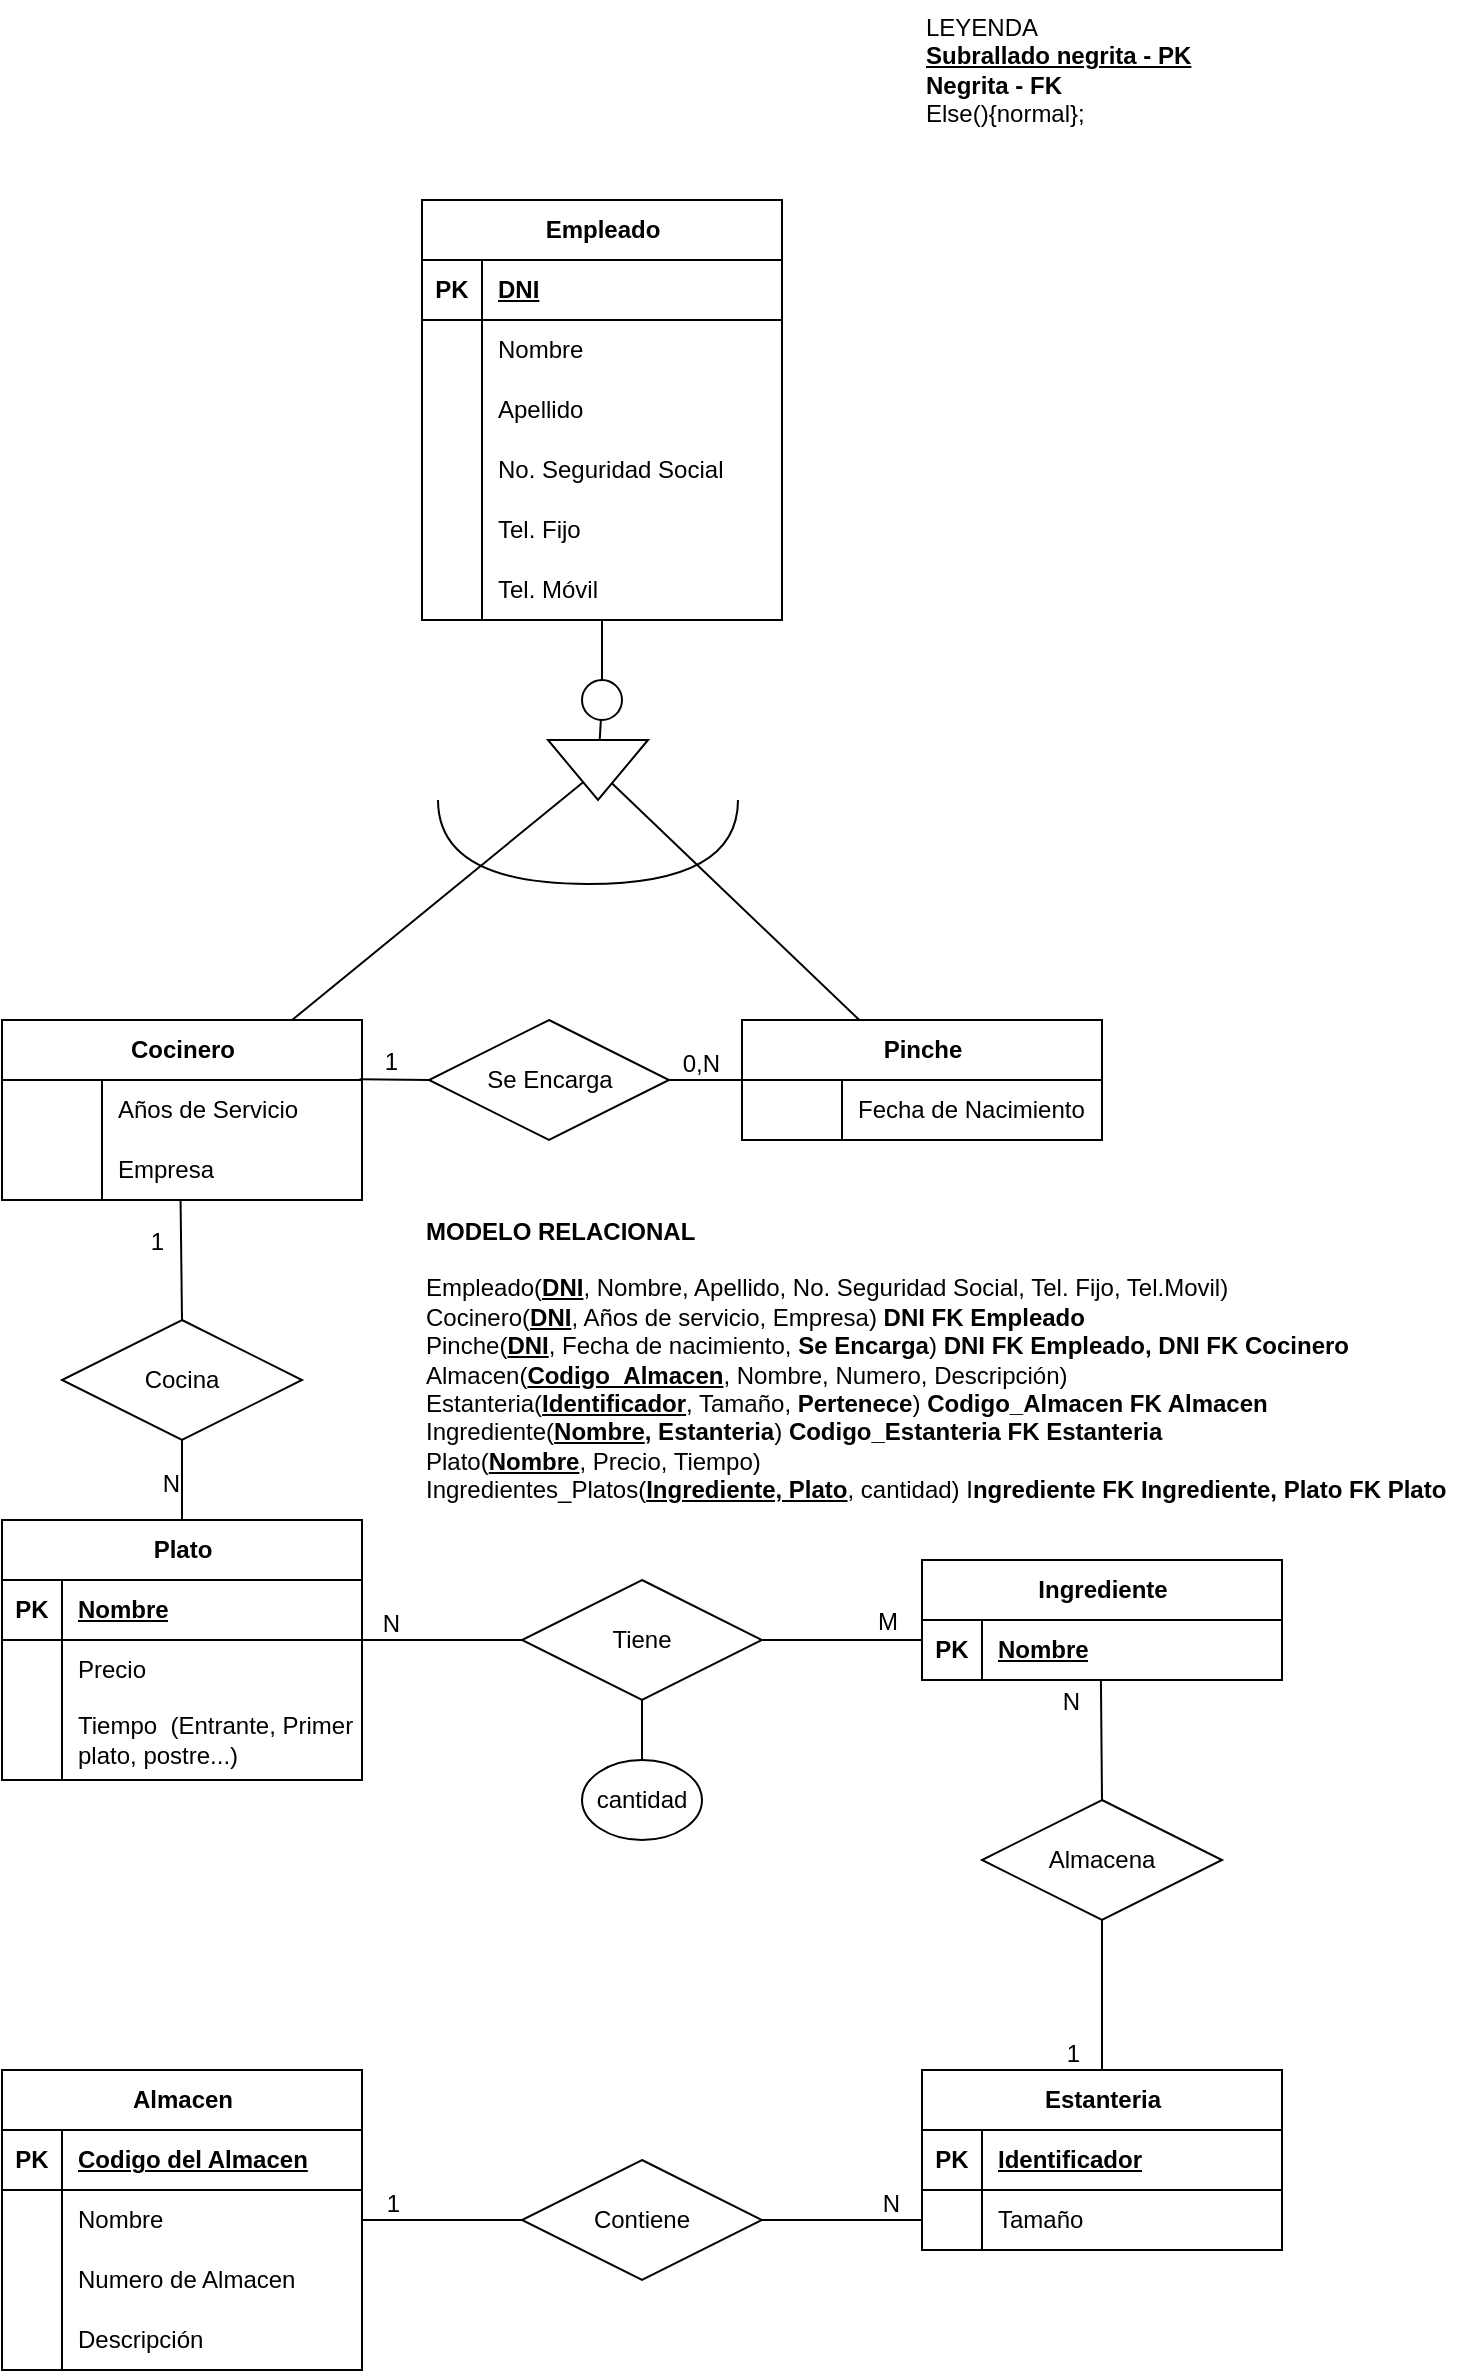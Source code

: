 <mxfile version="21.1.0" type="github">
  <diagram name="Página-1" id="swCvai6OrmGdCnfoRgow">
    <mxGraphModel dx="1838" dy="2133" grid="1" gridSize="10" guides="1" tooltips="1" connect="1" arrows="1" fold="1" page="1" pageScale="1" pageWidth="827" pageHeight="1169" math="0" shadow="0">
      <root>
        <mxCell id="0" />
        <mxCell id="1" parent="0" />
        <mxCell id="4As1T5OZp_PF-v-75TUl-1" value="Empleado" style="shape=table;startSize=30;container=1;collapsible=1;childLayout=tableLayout;fixedRows=1;rowLines=0;fontStyle=1;align=center;resizeLast=1;html=1;" parent="1" vertex="1">
          <mxGeometry x="290" y="70" width="180" height="210" as="geometry" />
        </mxCell>
        <mxCell id="4As1T5OZp_PF-v-75TUl-2" value="" style="shape=tableRow;horizontal=0;startSize=0;swimlaneHead=0;swimlaneBody=0;fillColor=none;collapsible=0;dropTarget=0;points=[[0,0.5],[1,0.5]];portConstraint=eastwest;top=0;left=0;right=0;bottom=1;" parent="4As1T5OZp_PF-v-75TUl-1" vertex="1">
          <mxGeometry y="30" width="180" height="30" as="geometry" />
        </mxCell>
        <mxCell id="4As1T5OZp_PF-v-75TUl-3" value="PK" style="shape=partialRectangle;connectable=0;fillColor=none;top=0;left=0;bottom=0;right=0;fontStyle=1;overflow=hidden;whiteSpace=wrap;html=1;" parent="4As1T5OZp_PF-v-75TUl-2" vertex="1">
          <mxGeometry width="30" height="30" as="geometry">
            <mxRectangle width="30" height="30" as="alternateBounds" />
          </mxGeometry>
        </mxCell>
        <mxCell id="4As1T5OZp_PF-v-75TUl-4" value="DNI" style="shape=partialRectangle;connectable=0;fillColor=none;top=0;left=0;bottom=0;right=0;align=left;spacingLeft=6;fontStyle=5;overflow=hidden;whiteSpace=wrap;html=1;" parent="4As1T5OZp_PF-v-75TUl-2" vertex="1">
          <mxGeometry x="30" width="150" height="30" as="geometry">
            <mxRectangle width="150" height="30" as="alternateBounds" />
          </mxGeometry>
        </mxCell>
        <mxCell id="4As1T5OZp_PF-v-75TUl-5" value="" style="shape=tableRow;horizontal=0;startSize=0;swimlaneHead=0;swimlaneBody=0;fillColor=none;collapsible=0;dropTarget=0;points=[[0,0.5],[1,0.5]];portConstraint=eastwest;top=0;left=0;right=0;bottom=0;" parent="4As1T5OZp_PF-v-75TUl-1" vertex="1">
          <mxGeometry y="60" width="180" height="30" as="geometry" />
        </mxCell>
        <mxCell id="4As1T5OZp_PF-v-75TUl-6" value="" style="shape=partialRectangle;connectable=0;fillColor=none;top=0;left=0;bottom=0;right=0;editable=1;overflow=hidden;whiteSpace=wrap;html=1;" parent="4As1T5OZp_PF-v-75TUl-5" vertex="1">
          <mxGeometry width="30" height="30" as="geometry">
            <mxRectangle width="30" height="30" as="alternateBounds" />
          </mxGeometry>
        </mxCell>
        <mxCell id="4As1T5OZp_PF-v-75TUl-7" value="Nombre" style="shape=partialRectangle;connectable=0;fillColor=none;top=0;left=0;bottom=0;right=0;align=left;spacingLeft=6;overflow=hidden;whiteSpace=wrap;html=1;" parent="4As1T5OZp_PF-v-75TUl-5" vertex="1">
          <mxGeometry x="30" width="150" height="30" as="geometry">
            <mxRectangle width="150" height="30" as="alternateBounds" />
          </mxGeometry>
        </mxCell>
        <mxCell id="4As1T5OZp_PF-v-75TUl-8" value="" style="shape=tableRow;horizontal=0;startSize=0;swimlaneHead=0;swimlaneBody=0;fillColor=none;collapsible=0;dropTarget=0;points=[[0,0.5],[1,0.5]];portConstraint=eastwest;top=0;left=0;right=0;bottom=0;" parent="4As1T5OZp_PF-v-75TUl-1" vertex="1">
          <mxGeometry y="90" width="180" height="30" as="geometry" />
        </mxCell>
        <mxCell id="4As1T5OZp_PF-v-75TUl-9" value="" style="shape=partialRectangle;connectable=0;fillColor=none;top=0;left=0;bottom=0;right=0;editable=1;overflow=hidden;whiteSpace=wrap;html=1;" parent="4As1T5OZp_PF-v-75TUl-8" vertex="1">
          <mxGeometry width="30" height="30" as="geometry">
            <mxRectangle width="30" height="30" as="alternateBounds" />
          </mxGeometry>
        </mxCell>
        <mxCell id="4As1T5OZp_PF-v-75TUl-10" value="Apellido" style="shape=partialRectangle;connectable=0;fillColor=none;top=0;left=0;bottom=0;right=0;align=left;spacingLeft=6;overflow=hidden;whiteSpace=wrap;html=1;" parent="4As1T5OZp_PF-v-75TUl-8" vertex="1">
          <mxGeometry x="30" width="150" height="30" as="geometry">
            <mxRectangle width="150" height="30" as="alternateBounds" />
          </mxGeometry>
        </mxCell>
        <mxCell id="4As1T5OZp_PF-v-75TUl-69" value="" style="shape=tableRow;horizontal=0;startSize=0;swimlaneHead=0;swimlaneBody=0;fillColor=none;collapsible=0;dropTarget=0;points=[[0,0.5],[1,0.5]];portConstraint=eastwest;top=0;left=0;right=0;bottom=0;" parent="4As1T5OZp_PF-v-75TUl-1" vertex="1">
          <mxGeometry y="120" width="180" height="30" as="geometry" />
        </mxCell>
        <mxCell id="4As1T5OZp_PF-v-75TUl-70" value="" style="shape=partialRectangle;connectable=0;fillColor=none;top=0;left=0;bottom=0;right=0;editable=1;overflow=hidden;whiteSpace=wrap;html=1;" parent="4As1T5OZp_PF-v-75TUl-69" vertex="1">
          <mxGeometry width="30" height="30" as="geometry">
            <mxRectangle width="30" height="30" as="alternateBounds" />
          </mxGeometry>
        </mxCell>
        <mxCell id="4As1T5OZp_PF-v-75TUl-71" value="No. Seguridad Social" style="shape=partialRectangle;connectable=0;fillColor=none;top=0;left=0;bottom=0;right=0;align=left;spacingLeft=6;overflow=hidden;whiteSpace=wrap;html=1;" parent="4As1T5OZp_PF-v-75TUl-69" vertex="1">
          <mxGeometry x="30" width="150" height="30" as="geometry">
            <mxRectangle width="150" height="30" as="alternateBounds" />
          </mxGeometry>
        </mxCell>
        <mxCell id="4As1T5OZp_PF-v-75TUl-72" value="" style="shape=tableRow;horizontal=0;startSize=0;swimlaneHead=0;swimlaneBody=0;fillColor=none;collapsible=0;dropTarget=0;points=[[0,0.5],[1,0.5]];portConstraint=eastwest;top=0;left=0;right=0;bottom=0;" parent="4As1T5OZp_PF-v-75TUl-1" vertex="1">
          <mxGeometry y="150" width="180" height="30" as="geometry" />
        </mxCell>
        <mxCell id="4As1T5OZp_PF-v-75TUl-73" value="" style="shape=partialRectangle;connectable=0;fillColor=none;top=0;left=0;bottom=0;right=0;editable=1;overflow=hidden;whiteSpace=wrap;html=1;" parent="4As1T5OZp_PF-v-75TUl-72" vertex="1">
          <mxGeometry width="30" height="30" as="geometry">
            <mxRectangle width="30" height="30" as="alternateBounds" />
          </mxGeometry>
        </mxCell>
        <mxCell id="4As1T5OZp_PF-v-75TUl-74" value="Tel. Fijo" style="shape=partialRectangle;connectable=0;fillColor=none;top=0;left=0;bottom=0;right=0;align=left;spacingLeft=6;overflow=hidden;whiteSpace=wrap;html=1;" parent="4As1T5OZp_PF-v-75TUl-72" vertex="1">
          <mxGeometry x="30" width="150" height="30" as="geometry">
            <mxRectangle width="150" height="30" as="alternateBounds" />
          </mxGeometry>
        </mxCell>
        <mxCell id="4As1T5OZp_PF-v-75TUl-11" value="" style="shape=tableRow;horizontal=0;startSize=0;swimlaneHead=0;swimlaneBody=0;fillColor=none;collapsible=0;dropTarget=0;points=[[0,0.5],[1,0.5]];portConstraint=eastwest;top=0;left=0;right=0;bottom=0;" parent="4As1T5OZp_PF-v-75TUl-1" vertex="1">
          <mxGeometry y="180" width="180" height="30" as="geometry" />
        </mxCell>
        <mxCell id="4As1T5OZp_PF-v-75TUl-12" value="" style="shape=partialRectangle;connectable=0;fillColor=none;top=0;left=0;bottom=0;right=0;editable=1;overflow=hidden;whiteSpace=wrap;html=1;" parent="4As1T5OZp_PF-v-75TUl-11" vertex="1">
          <mxGeometry width="30" height="30" as="geometry">
            <mxRectangle width="30" height="30" as="alternateBounds" />
          </mxGeometry>
        </mxCell>
        <mxCell id="4As1T5OZp_PF-v-75TUl-13" value="Tel. Móvil" style="shape=partialRectangle;connectable=0;fillColor=none;top=0;left=0;bottom=0;right=0;align=left;spacingLeft=6;overflow=hidden;whiteSpace=wrap;html=1;" parent="4As1T5OZp_PF-v-75TUl-11" vertex="1">
          <mxGeometry x="30" width="150" height="30" as="geometry">
            <mxRectangle width="150" height="30" as="alternateBounds" />
          </mxGeometry>
        </mxCell>
        <mxCell id="4As1T5OZp_PF-v-75TUl-14" value="Pinche" style="shape=table;startSize=30;container=1;collapsible=1;childLayout=tableLayout;fixedRows=1;rowLines=0;fontStyle=1;align=center;resizeLast=1;html=1;" parent="1" vertex="1">
          <mxGeometry x="450" y="480" width="180" height="60" as="geometry" />
        </mxCell>
        <mxCell id="4As1T5OZp_PF-v-75TUl-18" value="" style="shape=tableRow;horizontal=0;startSize=0;swimlaneHead=0;swimlaneBody=0;fillColor=none;collapsible=0;dropTarget=0;points=[[0,0.5],[1,0.5]];portConstraint=eastwest;top=0;left=0;right=0;bottom=0;" parent="4As1T5OZp_PF-v-75TUl-14" vertex="1">
          <mxGeometry y="30" width="180" height="30" as="geometry" />
        </mxCell>
        <mxCell id="4As1T5OZp_PF-v-75TUl-19" value="" style="shape=partialRectangle;connectable=0;fillColor=none;top=0;left=0;bottom=0;right=0;editable=1;overflow=hidden;whiteSpace=wrap;html=1;" parent="4As1T5OZp_PF-v-75TUl-18" vertex="1">
          <mxGeometry width="50" height="30" as="geometry">
            <mxRectangle width="50" height="30" as="alternateBounds" />
          </mxGeometry>
        </mxCell>
        <mxCell id="4As1T5OZp_PF-v-75TUl-20" value="Fecha de Nacimiento" style="shape=partialRectangle;connectable=0;fillColor=none;top=0;left=0;bottom=0;right=0;align=left;spacingLeft=6;overflow=hidden;whiteSpace=wrap;html=1;" parent="4As1T5OZp_PF-v-75TUl-18" vertex="1">
          <mxGeometry x="50" width="130" height="30" as="geometry">
            <mxRectangle width="130" height="30" as="alternateBounds" />
          </mxGeometry>
        </mxCell>
        <mxCell id="4As1T5OZp_PF-v-75TUl-27" value="Cocinero" style="shape=table;startSize=30;container=1;collapsible=1;childLayout=tableLayout;fixedRows=1;rowLines=0;fontStyle=1;align=center;resizeLast=1;html=1;" parent="1" vertex="1">
          <mxGeometry x="80" y="480" width="180" height="90" as="geometry" />
        </mxCell>
        <mxCell id="4As1T5OZp_PF-v-75TUl-31" value="" style="shape=tableRow;horizontal=0;startSize=0;swimlaneHead=0;swimlaneBody=0;fillColor=none;collapsible=0;dropTarget=0;points=[[0,0.5],[1,0.5]];portConstraint=eastwest;top=0;left=0;right=0;bottom=0;" parent="4As1T5OZp_PF-v-75TUl-27" vertex="1">
          <mxGeometry y="30" width="180" height="30" as="geometry" />
        </mxCell>
        <mxCell id="4As1T5OZp_PF-v-75TUl-32" value="" style="shape=partialRectangle;connectable=0;fillColor=none;top=0;left=0;bottom=0;right=0;editable=1;overflow=hidden;whiteSpace=wrap;html=1;" parent="4As1T5OZp_PF-v-75TUl-31" vertex="1">
          <mxGeometry width="50" height="30" as="geometry">
            <mxRectangle width="50" height="30" as="alternateBounds" />
          </mxGeometry>
        </mxCell>
        <mxCell id="4As1T5OZp_PF-v-75TUl-33" value="Años de Servicio" style="shape=partialRectangle;connectable=0;fillColor=none;top=0;left=0;bottom=0;right=0;align=left;spacingLeft=6;overflow=hidden;whiteSpace=wrap;html=1;" parent="4As1T5OZp_PF-v-75TUl-31" vertex="1">
          <mxGeometry x="50" width="130" height="30" as="geometry">
            <mxRectangle width="130" height="30" as="alternateBounds" />
          </mxGeometry>
        </mxCell>
        <mxCell id="4As1T5OZp_PF-v-75TUl-34" value="" style="shape=tableRow;horizontal=0;startSize=0;swimlaneHead=0;swimlaneBody=0;fillColor=none;collapsible=0;dropTarget=0;points=[[0,0.5],[1,0.5]];portConstraint=eastwest;top=0;left=0;right=0;bottom=0;" parent="4As1T5OZp_PF-v-75TUl-27" vertex="1">
          <mxGeometry y="60" width="180" height="30" as="geometry" />
        </mxCell>
        <mxCell id="4As1T5OZp_PF-v-75TUl-35" value="" style="shape=partialRectangle;connectable=0;fillColor=none;top=0;left=0;bottom=0;right=0;editable=1;overflow=hidden;whiteSpace=wrap;html=1;" parent="4As1T5OZp_PF-v-75TUl-34" vertex="1">
          <mxGeometry width="50" height="30" as="geometry">
            <mxRectangle width="50" height="30" as="alternateBounds" />
          </mxGeometry>
        </mxCell>
        <mxCell id="4As1T5OZp_PF-v-75TUl-36" value="Empresa" style="shape=partialRectangle;connectable=0;fillColor=none;top=0;left=0;bottom=0;right=0;align=left;spacingLeft=6;overflow=hidden;whiteSpace=wrap;html=1;" parent="4As1T5OZp_PF-v-75TUl-34" vertex="1">
          <mxGeometry x="50" width="130" height="30" as="geometry">
            <mxRectangle width="130" height="30" as="alternateBounds" />
          </mxGeometry>
        </mxCell>
        <mxCell id="4As1T5OZp_PF-v-75TUl-40" value="Plato" style="shape=table;startSize=30;container=1;collapsible=1;childLayout=tableLayout;fixedRows=1;rowLines=0;fontStyle=1;align=center;resizeLast=1;html=1;" parent="1" vertex="1">
          <mxGeometry x="80" y="730" width="180" height="130" as="geometry" />
        </mxCell>
        <mxCell id="4As1T5OZp_PF-v-75TUl-41" value="" style="shape=tableRow;horizontal=0;startSize=0;swimlaneHead=0;swimlaneBody=0;fillColor=none;collapsible=0;dropTarget=0;points=[[0,0.5],[1,0.5]];portConstraint=eastwest;top=0;left=0;right=0;bottom=1;" parent="4As1T5OZp_PF-v-75TUl-40" vertex="1">
          <mxGeometry y="30" width="180" height="30" as="geometry" />
        </mxCell>
        <mxCell id="4As1T5OZp_PF-v-75TUl-42" value="PK" style="shape=partialRectangle;connectable=0;fillColor=none;top=0;left=0;bottom=0;right=0;fontStyle=1;overflow=hidden;whiteSpace=wrap;html=1;" parent="4As1T5OZp_PF-v-75TUl-41" vertex="1">
          <mxGeometry width="30" height="30" as="geometry">
            <mxRectangle width="30" height="30" as="alternateBounds" />
          </mxGeometry>
        </mxCell>
        <mxCell id="4As1T5OZp_PF-v-75TUl-43" value="Nombre" style="shape=partialRectangle;connectable=0;fillColor=none;top=0;left=0;bottom=0;right=0;align=left;spacingLeft=6;fontStyle=5;overflow=hidden;whiteSpace=wrap;html=1;" parent="4As1T5OZp_PF-v-75TUl-41" vertex="1">
          <mxGeometry x="30" width="150" height="30" as="geometry">
            <mxRectangle width="150" height="30" as="alternateBounds" />
          </mxGeometry>
        </mxCell>
        <mxCell id="4As1T5OZp_PF-v-75TUl-44" value="" style="shape=tableRow;horizontal=0;startSize=0;swimlaneHead=0;swimlaneBody=0;fillColor=none;collapsible=0;dropTarget=0;points=[[0,0.5],[1,0.5]];portConstraint=eastwest;top=0;left=0;right=0;bottom=0;" parent="4As1T5OZp_PF-v-75TUl-40" vertex="1">
          <mxGeometry y="60" width="180" height="30" as="geometry" />
        </mxCell>
        <mxCell id="4As1T5OZp_PF-v-75TUl-45" value="" style="shape=partialRectangle;connectable=0;fillColor=none;top=0;left=0;bottom=0;right=0;editable=1;overflow=hidden;whiteSpace=wrap;html=1;" parent="4As1T5OZp_PF-v-75TUl-44" vertex="1">
          <mxGeometry width="30" height="30" as="geometry">
            <mxRectangle width="30" height="30" as="alternateBounds" />
          </mxGeometry>
        </mxCell>
        <mxCell id="4As1T5OZp_PF-v-75TUl-46" value="Precio" style="shape=partialRectangle;connectable=0;fillColor=none;top=0;left=0;bottom=0;right=0;align=left;spacingLeft=6;overflow=hidden;whiteSpace=wrap;html=1;" parent="4As1T5OZp_PF-v-75TUl-44" vertex="1">
          <mxGeometry x="30" width="150" height="30" as="geometry">
            <mxRectangle width="150" height="30" as="alternateBounds" />
          </mxGeometry>
        </mxCell>
        <mxCell id="4As1T5OZp_PF-v-75TUl-47" value="" style="shape=tableRow;horizontal=0;startSize=0;swimlaneHead=0;swimlaneBody=0;fillColor=none;collapsible=0;dropTarget=0;points=[[0,0.5],[1,0.5]];portConstraint=eastwest;top=0;left=0;right=0;bottom=0;" parent="4As1T5OZp_PF-v-75TUl-40" vertex="1">
          <mxGeometry y="90" width="180" height="40" as="geometry" />
        </mxCell>
        <mxCell id="4As1T5OZp_PF-v-75TUl-48" value="" style="shape=partialRectangle;connectable=0;fillColor=none;top=0;left=0;bottom=0;right=0;editable=1;overflow=hidden;whiteSpace=wrap;html=1;" parent="4As1T5OZp_PF-v-75TUl-47" vertex="1">
          <mxGeometry width="30" height="40" as="geometry">
            <mxRectangle width="30" height="40" as="alternateBounds" />
          </mxGeometry>
        </mxCell>
        <mxCell id="4As1T5OZp_PF-v-75TUl-49" value="Tiempo&amp;nbsp; (Entrante, Primer plato, postre...)" style="shape=partialRectangle;connectable=0;fillColor=none;top=0;left=0;bottom=0;right=0;align=left;spacingLeft=6;overflow=hidden;whiteSpace=wrap;html=1;" parent="4As1T5OZp_PF-v-75TUl-47" vertex="1">
          <mxGeometry x="30" width="150" height="40" as="geometry">
            <mxRectangle width="150" height="40" as="alternateBounds" />
          </mxGeometry>
        </mxCell>
        <mxCell id="4As1T5OZp_PF-v-75TUl-53" value="Ingrediente" style="shape=table;startSize=30;container=1;collapsible=1;childLayout=tableLayout;fixedRows=1;rowLines=0;fontStyle=1;align=center;resizeLast=1;html=1;" parent="1" vertex="1">
          <mxGeometry x="540" y="750" width="180" height="60" as="geometry" />
        </mxCell>
        <mxCell id="4As1T5OZp_PF-v-75TUl-54" value="" style="shape=tableRow;horizontal=0;startSize=0;swimlaneHead=0;swimlaneBody=0;fillColor=none;collapsible=0;dropTarget=0;points=[[0,0.5],[1,0.5]];portConstraint=eastwest;top=0;left=0;right=0;bottom=1;" parent="4As1T5OZp_PF-v-75TUl-53" vertex="1">
          <mxGeometry y="30" width="180" height="30" as="geometry" />
        </mxCell>
        <mxCell id="4As1T5OZp_PF-v-75TUl-55" value="PK" style="shape=partialRectangle;connectable=0;fillColor=none;top=0;left=0;bottom=0;right=0;fontStyle=1;overflow=hidden;whiteSpace=wrap;html=1;" parent="4As1T5OZp_PF-v-75TUl-54" vertex="1">
          <mxGeometry width="30" height="30" as="geometry">
            <mxRectangle width="30" height="30" as="alternateBounds" />
          </mxGeometry>
        </mxCell>
        <mxCell id="4As1T5OZp_PF-v-75TUl-56" value="Nombre" style="shape=partialRectangle;connectable=0;fillColor=none;top=0;left=0;bottom=0;right=0;align=left;spacingLeft=6;fontStyle=5;overflow=hidden;whiteSpace=wrap;html=1;" parent="4As1T5OZp_PF-v-75TUl-54" vertex="1">
          <mxGeometry x="30" width="150" height="30" as="geometry">
            <mxRectangle width="150" height="30" as="alternateBounds" />
          </mxGeometry>
        </mxCell>
        <mxCell id="4As1T5OZp_PF-v-75TUl-87" value="Se Encarga" style="shape=rhombus;perimeter=rhombusPerimeter;whiteSpace=wrap;html=1;align=center;" parent="1" vertex="1">
          <mxGeometry x="293.5" y="480" width="120" height="60" as="geometry" />
        </mxCell>
        <mxCell id="4As1T5OZp_PF-v-75TUl-88" value="" style="endArrow=none;html=1;rounded=0;exitX=1;exitY=0.5;exitDx=0;exitDy=0;" parent="1" source="4As1T5OZp_PF-v-75TUl-87" target="4As1T5OZp_PF-v-75TUl-14" edge="1">
          <mxGeometry relative="1" as="geometry">
            <mxPoint x="240" y="630" as="sourcePoint" />
            <mxPoint x="450" y="540" as="targetPoint" />
          </mxGeometry>
        </mxCell>
        <mxCell id="4As1T5OZp_PF-v-75TUl-89" value="0,N" style="resizable=0;html=1;whiteSpace=wrap;align=right;verticalAlign=bottom;" parent="4As1T5OZp_PF-v-75TUl-88" connectable="0" vertex="1">
          <mxGeometry x="1" relative="1" as="geometry">
            <mxPoint x="-10" as="offset" />
          </mxGeometry>
        </mxCell>
        <mxCell id="4As1T5OZp_PF-v-75TUl-90" value="" style="endArrow=none;html=1;rounded=0;entryX=0.993;entryY=-0.011;entryDx=0;entryDy=0;entryPerimeter=0;exitX=0;exitY=0.5;exitDx=0;exitDy=0;" parent="1" source="4As1T5OZp_PF-v-75TUl-87" target="4As1T5OZp_PF-v-75TUl-31" edge="1">
          <mxGeometry relative="1" as="geometry">
            <mxPoint x="240" y="630" as="sourcePoint" />
            <mxPoint x="400" y="630" as="targetPoint" />
          </mxGeometry>
        </mxCell>
        <mxCell id="4As1T5OZp_PF-v-75TUl-91" value="1" style="resizable=0;html=1;whiteSpace=wrap;align=right;verticalAlign=bottom;" parent="4As1T5OZp_PF-v-75TUl-90" connectable="0" vertex="1">
          <mxGeometry x="1" relative="1" as="geometry">
            <mxPoint x="21" as="offset" />
          </mxGeometry>
        </mxCell>
        <mxCell id="4As1T5OZp_PF-v-75TUl-95" value="Cocina" style="shape=rhombus;perimeter=rhombusPerimeter;whiteSpace=wrap;html=1;align=center;" parent="1" vertex="1">
          <mxGeometry x="110" y="630" width="120" height="60" as="geometry" />
        </mxCell>
        <mxCell id="4As1T5OZp_PF-v-75TUl-96" value="" style="endArrow=none;html=1;rounded=0;entryX=0.496;entryY=0.989;entryDx=0;entryDy=0;entryPerimeter=0;exitX=0.5;exitY=0;exitDx=0;exitDy=0;" parent="1" source="4As1T5OZp_PF-v-75TUl-95" target="4As1T5OZp_PF-v-75TUl-34" edge="1">
          <mxGeometry relative="1" as="geometry">
            <mxPoint x="250" y="630" as="sourcePoint" />
            <mxPoint x="410" y="630" as="targetPoint" />
          </mxGeometry>
        </mxCell>
        <mxCell id="4As1T5OZp_PF-v-75TUl-97" value="1" style="resizable=0;html=1;whiteSpace=wrap;align=right;verticalAlign=bottom;" parent="4As1T5OZp_PF-v-75TUl-96" connectable="0" vertex="1">
          <mxGeometry x="1" relative="1" as="geometry">
            <mxPoint x="-7" y="30" as="offset" />
          </mxGeometry>
        </mxCell>
        <mxCell id="4As1T5OZp_PF-v-75TUl-98" value="" style="endArrow=none;html=1;rounded=0;entryX=0.5;entryY=0;entryDx=0;entryDy=0;" parent="1" target="4As1T5OZp_PF-v-75TUl-40" edge="1">
          <mxGeometry relative="1" as="geometry">
            <mxPoint x="170" y="690" as="sourcePoint" />
            <mxPoint x="330" y="620" as="targetPoint" />
          </mxGeometry>
        </mxCell>
        <mxCell id="4As1T5OZp_PF-v-75TUl-99" value="N" style="resizable=0;html=1;whiteSpace=wrap;align=right;verticalAlign=bottom;" parent="4As1T5OZp_PF-v-75TUl-98" connectable="0" vertex="1">
          <mxGeometry x="1" relative="1" as="geometry">
            <mxPoint y="-10" as="offset" />
          </mxGeometry>
        </mxCell>
        <mxCell id="4As1T5OZp_PF-v-75TUl-100" value="Tiene" style="shape=rhombus;perimeter=rhombusPerimeter;whiteSpace=wrap;html=1;align=center;" parent="1" vertex="1">
          <mxGeometry x="340" y="760" width="120" height="60" as="geometry" />
        </mxCell>
        <mxCell id="4As1T5OZp_PF-v-75TUl-105" value="cantidad" style="ellipse;whiteSpace=wrap;html=1;" parent="1" vertex="1">
          <mxGeometry x="370" y="850" width="60" height="40" as="geometry" />
        </mxCell>
        <mxCell id="4As1T5OZp_PF-v-75TUl-108" value="" style="endArrow=none;html=1;rounded=0;entryX=0.5;entryY=1;entryDx=0;entryDy=0;exitX=0.5;exitY=0;exitDx=0;exitDy=0;" parent="1" source="4As1T5OZp_PF-v-75TUl-105" target="4As1T5OZp_PF-v-75TUl-100" edge="1">
          <mxGeometry relative="1" as="geometry">
            <mxPoint x="150" y="810" as="sourcePoint" />
            <mxPoint x="310" y="810" as="targetPoint" />
          </mxGeometry>
        </mxCell>
        <mxCell id="4As1T5OZp_PF-v-75TUl-109" value="" style="endArrow=none;html=1;rounded=0;entryX=1.001;entryY=1;entryDx=0;entryDy=0;entryPerimeter=0;exitX=0;exitY=0.5;exitDx=0;exitDy=0;" parent="1" source="4As1T5OZp_PF-v-75TUl-100" target="4As1T5OZp_PF-v-75TUl-41" edge="1">
          <mxGeometry relative="1" as="geometry">
            <mxPoint x="150" y="630" as="sourcePoint" />
            <mxPoint x="310" y="630" as="targetPoint" />
          </mxGeometry>
        </mxCell>
        <mxCell id="4As1T5OZp_PF-v-75TUl-110" value="N" style="resizable=0;html=1;whiteSpace=wrap;align=right;verticalAlign=bottom;" parent="4As1T5OZp_PF-v-75TUl-109" connectable="0" vertex="1">
          <mxGeometry x="1" relative="1" as="geometry">
            <mxPoint x="20" as="offset" />
          </mxGeometry>
        </mxCell>
        <mxCell id="4As1T5OZp_PF-v-75TUl-111" value="" style="endArrow=none;html=1;rounded=0;entryX=0;entryY=0.333;entryDx=0;entryDy=0;entryPerimeter=0;exitX=1;exitY=0.5;exitDx=0;exitDy=0;" parent="1" source="4As1T5OZp_PF-v-75TUl-100" edge="1">
          <mxGeometry relative="1" as="geometry">
            <mxPoint x="150" y="630" as="sourcePoint" />
            <mxPoint x="540" y="789.99" as="targetPoint" />
          </mxGeometry>
        </mxCell>
        <mxCell id="4As1T5OZp_PF-v-75TUl-112" value="M" style="resizable=0;html=1;whiteSpace=wrap;align=right;verticalAlign=bottom;" parent="4As1T5OZp_PF-v-75TUl-111" connectable="0" vertex="1">
          <mxGeometry x="1" relative="1" as="geometry">
            <mxPoint x="-10" as="offset" />
          </mxGeometry>
        </mxCell>
        <mxCell id="4As1T5OZp_PF-v-75TUl-126" value="Almacen" style="shape=table;startSize=30;container=1;collapsible=1;childLayout=tableLayout;fixedRows=1;rowLines=0;fontStyle=1;align=center;resizeLast=1;html=1;" parent="1" vertex="1">
          <mxGeometry x="80" y="1005" width="180" height="150" as="geometry" />
        </mxCell>
        <mxCell id="4As1T5OZp_PF-v-75TUl-127" value="" style="shape=tableRow;horizontal=0;startSize=0;swimlaneHead=0;swimlaneBody=0;fillColor=none;collapsible=0;dropTarget=0;points=[[0,0.5],[1,0.5]];portConstraint=eastwest;top=0;left=0;right=0;bottom=1;" parent="4As1T5OZp_PF-v-75TUl-126" vertex="1">
          <mxGeometry y="30" width="180" height="30" as="geometry" />
        </mxCell>
        <mxCell id="4As1T5OZp_PF-v-75TUl-128" value="PK" style="shape=partialRectangle;connectable=0;fillColor=none;top=0;left=0;bottom=0;right=0;fontStyle=1;overflow=hidden;whiteSpace=wrap;html=1;" parent="4As1T5OZp_PF-v-75TUl-127" vertex="1">
          <mxGeometry width="30" height="30" as="geometry">
            <mxRectangle width="30" height="30" as="alternateBounds" />
          </mxGeometry>
        </mxCell>
        <mxCell id="4As1T5OZp_PF-v-75TUl-129" value="Codigo del Almacen" style="shape=partialRectangle;connectable=0;fillColor=none;top=0;left=0;bottom=0;right=0;align=left;spacingLeft=6;fontStyle=5;overflow=hidden;whiteSpace=wrap;html=1;" parent="4As1T5OZp_PF-v-75TUl-127" vertex="1">
          <mxGeometry x="30" width="150" height="30" as="geometry">
            <mxRectangle width="150" height="30" as="alternateBounds" />
          </mxGeometry>
        </mxCell>
        <mxCell id="4As1T5OZp_PF-v-75TUl-130" value="" style="shape=tableRow;horizontal=0;startSize=0;swimlaneHead=0;swimlaneBody=0;fillColor=none;collapsible=0;dropTarget=0;points=[[0,0.5],[1,0.5]];portConstraint=eastwest;top=0;left=0;right=0;bottom=0;" parent="4As1T5OZp_PF-v-75TUl-126" vertex="1">
          <mxGeometry y="60" width="180" height="30" as="geometry" />
        </mxCell>
        <mxCell id="4As1T5OZp_PF-v-75TUl-131" value="" style="shape=partialRectangle;connectable=0;fillColor=none;top=0;left=0;bottom=0;right=0;editable=1;overflow=hidden;whiteSpace=wrap;html=1;" parent="4As1T5OZp_PF-v-75TUl-130" vertex="1">
          <mxGeometry width="30" height="30" as="geometry">
            <mxRectangle width="30" height="30" as="alternateBounds" />
          </mxGeometry>
        </mxCell>
        <mxCell id="4As1T5OZp_PF-v-75TUl-132" value="Nombre" style="shape=partialRectangle;connectable=0;fillColor=none;top=0;left=0;bottom=0;right=0;align=left;spacingLeft=6;overflow=hidden;whiteSpace=wrap;html=1;" parent="4As1T5OZp_PF-v-75TUl-130" vertex="1">
          <mxGeometry x="30" width="150" height="30" as="geometry">
            <mxRectangle width="150" height="30" as="alternateBounds" />
          </mxGeometry>
        </mxCell>
        <mxCell id="4As1T5OZp_PF-v-75TUl-133" value="" style="shape=tableRow;horizontal=0;startSize=0;swimlaneHead=0;swimlaneBody=0;fillColor=none;collapsible=0;dropTarget=0;points=[[0,0.5],[1,0.5]];portConstraint=eastwest;top=0;left=0;right=0;bottom=0;" parent="4As1T5OZp_PF-v-75TUl-126" vertex="1">
          <mxGeometry y="90" width="180" height="30" as="geometry" />
        </mxCell>
        <mxCell id="4As1T5OZp_PF-v-75TUl-134" value="" style="shape=partialRectangle;connectable=0;fillColor=none;top=0;left=0;bottom=0;right=0;editable=1;overflow=hidden;whiteSpace=wrap;html=1;" parent="4As1T5OZp_PF-v-75TUl-133" vertex="1">
          <mxGeometry width="30" height="30" as="geometry">
            <mxRectangle width="30" height="30" as="alternateBounds" />
          </mxGeometry>
        </mxCell>
        <mxCell id="4As1T5OZp_PF-v-75TUl-135" value="Numero de Almacen" style="shape=partialRectangle;connectable=0;fillColor=none;top=0;left=0;bottom=0;right=0;align=left;spacingLeft=6;overflow=hidden;whiteSpace=wrap;html=1;" parent="4As1T5OZp_PF-v-75TUl-133" vertex="1">
          <mxGeometry x="30" width="150" height="30" as="geometry">
            <mxRectangle width="150" height="30" as="alternateBounds" />
          </mxGeometry>
        </mxCell>
        <mxCell id="4As1T5OZp_PF-v-75TUl-136" value="" style="shape=tableRow;horizontal=0;startSize=0;swimlaneHead=0;swimlaneBody=0;fillColor=none;collapsible=0;dropTarget=0;points=[[0,0.5],[1,0.5]];portConstraint=eastwest;top=0;left=0;right=0;bottom=0;" parent="4As1T5OZp_PF-v-75TUl-126" vertex="1">
          <mxGeometry y="120" width="180" height="30" as="geometry" />
        </mxCell>
        <mxCell id="4As1T5OZp_PF-v-75TUl-137" value="" style="shape=partialRectangle;connectable=0;fillColor=none;top=0;left=0;bottom=0;right=0;editable=1;overflow=hidden;whiteSpace=wrap;html=1;" parent="4As1T5OZp_PF-v-75TUl-136" vertex="1">
          <mxGeometry width="30" height="30" as="geometry">
            <mxRectangle width="30" height="30" as="alternateBounds" />
          </mxGeometry>
        </mxCell>
        <mxCell id="4As1T5OZp_PF-v-75TUl-138" value="Descripción" style="shape=partialRectangle;connectable=0;fillColor=none;top=0;left=0;bottom=0;right=0;align=left;spacingLeft=6;overflow=hidden;whiteSpace=wrap;html=1;" parent="4As1T5OZp_PF-v-75TUl-136" vertex="1">
          <mxGeometry x="30" width="150" height="30" as="geometry">
            <mxRectangle width="150" height="30" as="alternateBounds" />
          </mxGeometry>
        </mxCell>
        <mxCell id="4As1T5OZp_PF-v-75TUl-139" value="Estanteria" style="shape=table;startSize=30;container=1;collapsible=1;childLayout=tableLayout;fixedRows=1;rowLines=0;fontStyle=1;align=center;resizeLast=1;html=1;" parent="1" vertex="1">
          <mxGeometry x="540" y="1005" width="180" height="90" as="geometry" />
        </mxCell>
        <mxCell id="4As1T5OZp_PF-v-75TUl-140" value="" style="shape=tableRow;horizontal=0;startSize=0;swimlaneHead=0;swimlaneBody=0;fillColor=none;collapsible=0;dropTarget=0;points=[[0,0.5],[1,0.5]];portConstraint=eastwest;top=0;left=0;right=0;bottom=1;" parent="4As1T5OZp_PF-v-75TUl-139" vertex="1">
          <mxGeometry y="30" width="180" height="30" as="geometry" />
        </mxCell>
        <mxCell id="4As1T5OZp_PF-v-75TUl-141" value="PK" style="shape=partialRectangle;connectable=0;fillColor=none;top=0;left=0;bottom=0;right=0;fontStyle=1;overflow=hidden;whiteSpace=wrap;html=1;" parent="4As1T5OZp_PF-v-75TUl-140" vertex="1">
          <mxGeometry width="30" height="30" as="geometry">
            <mxRectangle width="30" height="30" as="alternateBounds" />
          </mxGeometry>
        </mxCell>
        <mxCell id="4As1T5OZp_PF-v-75TUl-142" value="Identificador" style="shape=partialRectangle;connectable=0;fillColor=none;top=0;left=0;bottom=0;right=0;align=left;spacingLeft=6;fontStyle=5;overflow=hidden;whiteSpace=wrap;html=1;" parent="4As1T5OZp_PF-v-75TUl-140" vertex="1">
          <mxGeometry x="30" width="150" height="30" as="geometry">
            <mxRectangle width="150" height="30" as="alternateBounds" />
          </mxGeometry>
        </mxCell>
        <mxCell id="4As1T5OZp_PF-v-75TUl-143" value="" style="shape=tableRow;horizontal=0;startSize=0;swimlaneHead=0;swimlaneBody=0;fillColor=none;collapsible=0;dropTarget=0;points=[[0,0.5],[1,0.5]];portConstraint=eastwest;top=0;left=0;right=0;bottom=0;" parent="4As1T5OZp_PF-v-75TUl-139" vertex="1">
          <mxGeometry y="60" width="180" height="30" as="geometry" />
        </mxCell>
        <mxCell id="4As1T5OZp_PF-v-75TUl-144" value="" style="shape=partialRectangle;connectable=0;fillColor=none;top=0;left=0;bottom=0;right=0;editable=1;overflow=hidden;whiteSpace=wrap;html=1;" parent="4As1T5OZp_PF-v-75TUl-143" vertex="1">
          <mxGeometry width="30" height="30" as="geometry">
            <mxRectangle width="30" height="30" as="alternateBounds" />
          </mxGeometry>
        </mxCell>
        <mxCell id="4As1T5OZp_PF-v-75TUl-145" value="Tamaño" style="shape=partialRectangle;connectable=0;fillColor=none;top=0;left=0;bottom=0;right=0;align=left;spacingLeft=6;overflow=hidden;whiteSpace=wrap;html=1;" parent="4As1T5OZp_PF-v-75TUl-143" vertex="1">
          <mxGeometry x="30" width="150" height="30" as="geometry">
            <mxRectangle width="150" height="30" as="alternateBounds" />
          </mxGeometry>
        </mxCell>
        <mxCell id="4As1T5OZp_PF-v-75TUl-165" value="Contiene" style="shape=rhombus;perimeter=rhombusPerimeter;whiteSpace=wrap;html=1;align=center;" parent="1" vertex="1">
          <mxGeometry x="340" y="1050" width="120" height="60" as="geometry" />
        </mxCell>
        <mxCell id="4As1T5OZp_PF-v-75TUl-166" value="" style="endArrow=none;html=1;rounded=0;entryX=1;entryY=0.5;entryDx=0;entryDy=0;exitX=0;exitY=0.5;exitDx=0;exitDy=0;" parent="1" source="4As1T5OZp_PF-v-75TUl-165" target="4As1T5OZp_PF-v-75TUl-130" edge="1">
          <mxGeometry relative="1" as="geometry">
            <mxPoint x="240" y="920" as="sourcePoint" />
            <mxPoint x="400" y="920" as="targetPoint" />
          </mxGeometry>
        </mxCell>
        <mxCell id="4As1T5OZp_PF-v-75TUl-167" value="1" style="resizable=0;html=1;whiteSpace=wrap;align=right;verticalAlign=bottom;" parent="4As1T5OZp_PF-v-75TUl-166" connectable="0" vertex="1">
          <mxGeometry x="1" relative="1" as="geometry">
            <mxPoint x="20" as="offset" />
          </mxGeometry>
        </mxCell>
        <mxCell id="4As1T5OZp_PF-v-75TUl-169" value="" style="endArrow=none;html=1;rounded=0;entryX=0;entryY=0.5;entryDx=0;entryDy=0;exitX=1;exitY=0.5;exitDx=0;exitDy=0;" parent="1" source="4As1T5OZp_PF-v-75TUl-165" target="4As1T5OZp_PF-v-75TUl-143" edge="1">
          <mxGeometry relative="1" as="geometry">
            <mxPoint x="300" y="980" as="sourcePoint" />
            <mxPoint x="460" y="980" as="targetPoint" />
          </mxGeometry>
        </mxCell>
        <mxCell id="4As1T5OZp_PF-v-75TUl-170" value="N" style="resizable=0;html=1;whiteSpace=wrap;align=right;verticalAlign=bottom;" parent="4As1T5OZp_PF-v-75TUl-169" connectable="0" vertex="1">
          <mxGeometry x="1" relative="1" as="geometry">
            <mxPoint x="-10" as="offset" />
          </mxGeometry>
        </mxCell>
        <mxCell id="4As1T5OZp_PF-v-75TUl-171" value="Almacena" style="shape=rhombus;perimeter=rhombusPerimeter;whiteSpace=wrap;html=1;align=center;" parent="1" vertex="1">
          <mxGeometry x="570" y="870" width="120" height="60" as="geometry" />
        </mxCell>
        <mxCell id="4As1T5OZp_PF-v-75TUl-178" value="" style="endArrow=none;html=1;rounded=0;entryX=0.497;entryY=0.999;entryDx=0;entryDy=0;entryPerimeter=0;exitX=0.5;exitY=0;exitDx=0;exitDy=0;" parent="1" source="4As1T5OZp_PF-v-75TUl-171" edge="1">
          <mxGeometry relative="1" as="geometry">
            <mxPoint x="380" y="850" as="sourcePoint" />
            <mxPoint x="629.46" y="809.97" as="targetPoint" />
          </mxGeometry>
        </mxCell>
        <mxCell id="4As1T5OZp_PF-v-75TUl-179" value="N" style="resizable=0;html=1;whiteSpace=wrap;align=right;verticalAlign=bottom;" parent="4As1T5OZp_PF-v-75TUl-178" connectable="0" vertex="1">
          <mxGeometry x="1" relative="1" as="geometry">
            <mxPoint x="-9" y="19" as="offset" />
          </mxGeometry>
        </mxCell>
        <mxCell id="4As1T5OZp_PF-v-75TUl-180" value="" style="endArrow=none;html=1;rounded=0;entryX=0.5;entryY=0;entryDx=0;entryDy=0;exitX=0.5;exitY=1;exitDx=0;exitDy=0;" parent="1" source="4As1T5OZp_PF-v-75TUl-171" target="4As1T5OZp_PF-v-75TUl-139" edge="1">
          <mxGeometry relative="1" as="geometry">
            <mxPoint x="380" y="850" as="sourcePoint" />
            <mxPoint x="540" y="850" as="targetPoint" />
          </mxGeometry>
        </mxCell>
        <mxCell id="4As1T5OZp_PF-v-75TUl-181" value="1" style="resizable=0;html=1;whiteSpace=wrap;align=right;verticalAlign=bottom;" parent="4As1T5OZp_PF-v-75TUl-180" connectable="0" vertex="1">
          <mxGeometry x="1" relative="1" as="geometry">
            <mxPoint x="-10" as="offset" />
          </mxGeometry>
        </mxCell>
        <mxCell id="K-fQfrfn2zqmQrda99Ye-1" value="" style="triangle;whiteSpace=wrap;html=1;rotation=90;" parent="1" vertex="1">
          <mxGeometry x="363" y="330" width="30" height="50" as="geometry" />
        </mxCell>
        <mxCell id="K-fQfrfn2zqmQrda99Ye-2" value="" style="endArrow=none;html=1;rounded=0;" parent="1" source="K-fQfrfn2zqmQrda99Ye-7" target="4As1T5OZp_PF-v-75TUl-1" edge="1">
          <mxGeometry width="50" height="50" relative="1" as="geometry">
            <mxPoint x="188" y="420" as="sourcePoint" />
            <mxPoint x="378" y="320" as="targetPoint" />
          </mxGeometry>
        </mxCell>
        <mxCell id="K-fQfrfn2zqmQrda99Ye-3" value="" style="endArrow=none;html=1;rounded=0;" parent="1" source="4As1T5OZp_PF-v-75TUl-27" target="K-fQfrfn2zqmQrda99Ye-1" edge="1">
          <mxGeometry width="50" height="50" relative="1" as="geometry">
            <mxPoint x="286" y="400" as="sourcePoint" />
            <mxPoint x="278" y="360" as="targetPoint" />
          </mxGeometry>
        </mxCell>
        <mxCell id="K-fQfrfn2zqmQrda99Ye-5" value="" style="endArrow=none;html=1;rounded=0;" parent="1" source="K-fQfrfn2zqmQrda99Ye-1" target="4As1T5OZp_PF-v-75TUl-14" edge="1">
          <mxGeometry width="50" height="50" relative="1" as="geometry">
            <mxPoint x="488" y="360" as="sourcePoint" />
            <mxPoint x="470" y="400" as="targetPoint" />
          </mxGeometry>
        </mxCell>
        <mxCell id="K-fQfrfn2zqmQrda99Ye-6" value="" style="shape=requiredInterface;html=1;verticalLabelPosition=bottom;sketch=0;rotation=90;" parent="1" vertex="1">
          <mxGeometry x="352" y="316" width="42" height="150" as="geometry" />
        </mxCell>
        <mxCell id="K-fQfrfn2zqmQrda99Ye-8" value="" style="endArrow=none;html=1;rounded=0;" parent="1" source="K-fQfrfn2zqmQrda99Ye-1" target="K-fQfrfn2zqmQrda99Ye-7" edge="1">
          <mxGeometry width="50" height="50" relative="1" as="geometry">
            <mxPoint x="378" y="340" as="sourcePoint" />
            <mxPoint x="379" y="280" as="targetPoint" />
          </mxGeometry>
        </mxCell>
        <mxCell id="K-fQfrfn2zqmQrda99Ye-7" value="" style="ellipse;whiteSpace=wrap;html=1;aspect=fixed;" parent="1" vertex="1">
          <mxGeometry x="370" y="310" width="20" height="20" as="geometry" />
        </mxCell>
        <mxCell id="85sAFToI09iMzSjhjkG4-1" value="&lt;b&gt;MODELO RELACIONAL&lt;br&gt;&lt;/b&gt;&lt;br&gt;Empleado(&lt;b&gt;&lt;u&gt;DNI&lt;/u&gt;&lt;/b&gt;, Nombre, Apellido, No. Seguridad Social, Tel. Fijo, Tel.Movil)&lt;br&gt;Cocinero(&lt;b&gt;&lt;u&gt;DNI&lt;/u&gt;&lt;/b&gt;, Años de servicio, Empresa) &lt;b&gt;DNI FK Empleado&lt;/b&gt;&lt;br&gt;Pinche(&lt;b&gt;&lt;u&gt;DNI&lt;/u&gt;&lt;/b&gt;, Fecha de nacimiento, &lt;b&gt;Se Encarga&lt;/b&gt;) &lt;b&gt;DNI FK Empleado, DNI FK Cocinero&lt;/b&gt;&lt;br&gt;Almacen(&lt;b&gt;&lt;u&gt;Codigo_Almacen&lt;/u&gt;&lt;/b&gt;, Nombre, Numero, Descripción)&lt;br&gt;Estanteria(&lt;b&gt;&lt;u&gt;Identificador&lt;/u&gt;&lt;/b&gt;, Tamaño, &lt;b&gt;Pertenece&lt;/b&gt;) &lt;b&gt;Codigo_Almacen FK Almacen&lt;/b&gt;&lt;br&gt;Ingrediente(&lt;b&gt;&lt;u&gt;Nombre&lt;/u&gt;, Estanteria&lt;/b&gt;) &lt;b&gt;Codigo_Estanteria FK Estanteria&lt;/b&gt;&lt;br&gt;Plato(&lt;b&gt;&lt;u&gt;Nombre&lt;/u&gt;&lt;/b&gt;, Precio, Tiempo)&lt;br&gt;Ingredientes_Platos(&lt;b&gt;&lt;u&gt;Ingrediente, Plato&lt;/u&gt;&lt;/b&gt;, cantidad) I&lt;b&gt;ngrediente FK Ingrediente, Plato FK Plato&lt;/b&gt;" style="text;html=1;align=left;verticalAlign=middle;resizable=0;points=[];autosize=1;strokeColor=none;fillColor=none;" parent="1" vertex="1">
          <mxGeometry x="290" y="570" width="530" height="160" as="geometry" />
        </mxCell>
        <mxCell id="85sAFToI09iMzSjhjkG4-2" value="LEYENDA&lt;br&gt;&lt;b&gt;&lt;u&gt;Subrallado negrita - PK&lt;br&gt;&lt;/u&gt;Negrita - FK&lt;br&gt;&lt;/b&gt;Else(){normal};" style="text;html=1;align=left;verticalAlign=middle;resizable=0;points=[];autosize=1;strokeColor=none;fillColor=none;" parent="1" vertex="1">
          <mxGeometry x="540" y="-30" width="160" height="70" as="geometry" />
        </mxCell>
      </root>
    </mxGraphModel>
  </diagram>
</mxfile>
